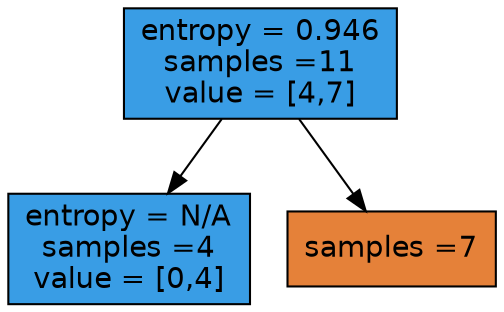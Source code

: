 digraph Tree {node [shape=box, style="filled", color="black", fontname=helvetica] ;edge [fontname=helvetica] ;1[label=<entropy = 0.946<br/>samples =11<br/>value = [4,7]>, fillcolor="#399de5"];11[label=<entropy = N/A<br/>samples =4<br/>value = [0,4]>, fillcolor="#399de5"];12[label=<samples =7>, fillcolor="#e58139"];1->11 ;1->12 ;}